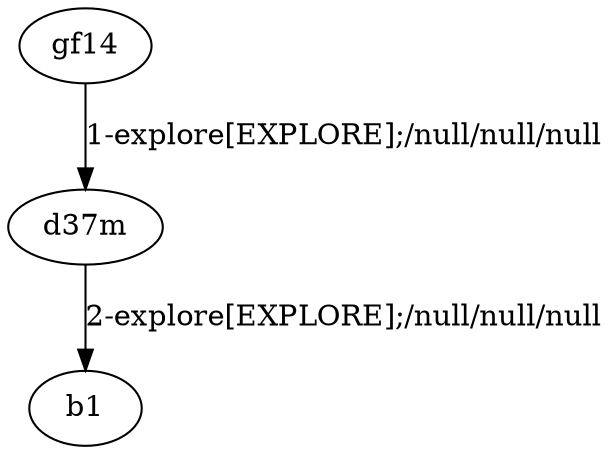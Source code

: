 # Total number of goals covered by this test: 1
# d37m --> b1

digraph g {
"gf14" -> "d37m" [label = "1-explore[EXPLORE];/null/null/null"];
"d37m" -> "b1" [label = "2-explore[EXPLORE];/null/null/null"];
}